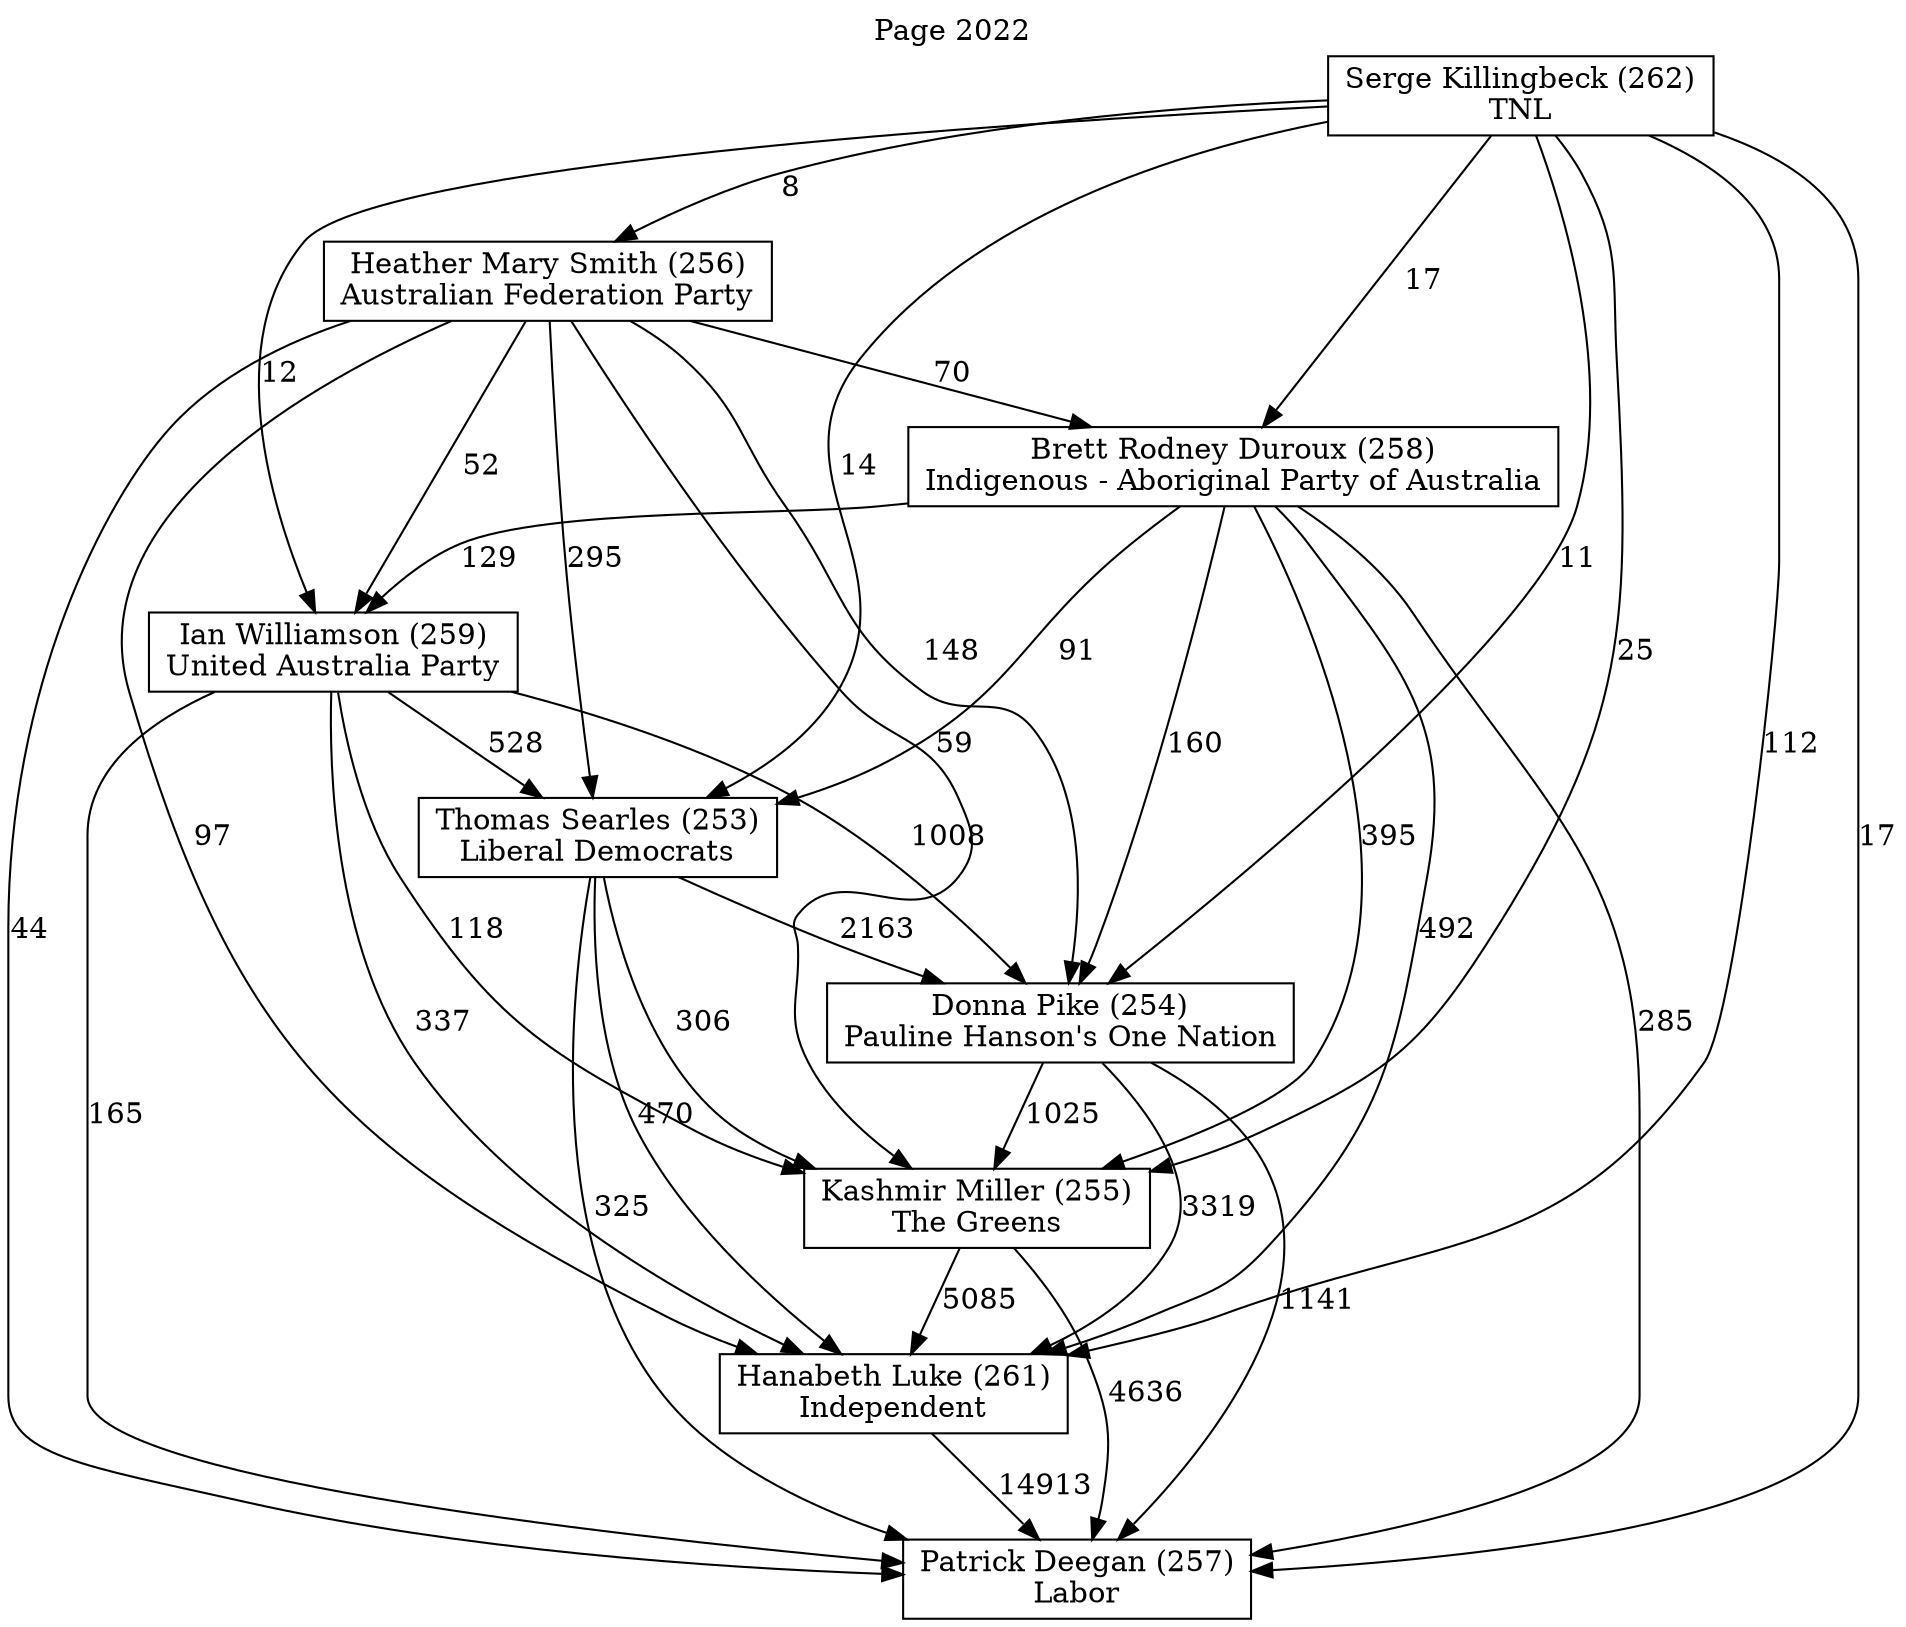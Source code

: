// House preference flow
digraph "Patrick Deegan (257)_Page_2022" {
	graph [label="Page 2022" labelloc=t mclimit=10]
	node [shape=box]
	"Patrick Deegan (257)" [label="Patrick Deegan (257)
Labor"]
	"Hanabeth Luke (261)" [label="Hanabeth Luke (261)
Independent"]
	"Kashmir Miller (255)" [label="Kashmir Miller (255)
The Greens"]
	"Donna Pike (254)" [label="Donna Pike (254)
Pauline Hanson's One Nation"]
	"Thomas Searles (253)" [label="Thomas Searles (253)
Liberal Democrats"]
	"Ian Williamson (259)" [label="Ian Williamson (259)
United Australia Party"]
	"Brett Rodney Duroux (258)" [label="Brett Rodney Duroux (258)
Indigenous - Aboriginal Party of Australia"]
	"Heather Mary Smith (256)" [label="Heather Mary Smith (256)
Australian Federation Party"]
	"Serge Killingbeck (262)" [label="Serge Killingbeck (262)
TNL"]
	"Hanabeth Luke (261)" -> "Patrick Deegan (257)" [label=14913]
	"Kashmir Miller (255)" -> "Hanabeth Luke (261)" [label=5085]
	"Donna Pike (254)" -> "Kashmir Miller (255)" [label=1025]
	"Thomas Searles (253)" -> "Donna Pike (254)" [label=2163]
	"Ian Williamson (259)" -> "Thomas Searles (253)" [label=528]
	"Brett Rodney Duroux (258)" -> "Ian Williamson (259)" [label=129]
	"Heather Mary Smith (256)" -> "Brett Rodney Duroux (258)" [label=70]
	"Serge Killingbeck (262)" -> "Heather Mary Smith (256)" [label=8]
	"Kashmir Miller (255)" -> "Patrick Deegan (257)" [label=4636]
	"Donna Pike (254)" -> "Patrick Deegan (257)" [label=1141]
	"Thomas Searles (253)" -> "Patrick Deegan (257)" [label=325]
	"Ian Williamson (259)" -> "Patrick Deegan (257)" [label=165]
	"Brett Rodney Duroux (258)" -> "Patrick Deegan (257)" [label=285]
	"Heather Mary Smith (256)" -> "Patrick Deegan (257)" [label=44]
	"Serge Killingbeck (262)" -> "Patrick Deegan (257)" [label=17]
	"Serge Killingbeck (262)" -> "Brett Rodney Duroux (258)" [label=17]
	"Heather Mary Smith (256)" -> "Ian Williamson (259)" [label=52]
	"Serge Killingbeck (262)" -> "Ian Williamson (259)" [label=12]
	"Brett Rodney Duroux (258)" -> "Thomas Searles (253)" [label=91]
	"Heather Mary Smith (256)" -> "Thomas Searles (253)" [label=295]
	"Serge Killingbeck (262)" -> "Thomas Searles (253)" [label=14]
	"Ian Williamson (259)" -> "Donna Pike (254)" [label=1008]
	"Brett Rodney Duroux (258)" -> "Donna Pike (254)" [label=160]
	"Heather Mary Smith (256)" -> "Donna Pike (254)" [label=148]
	"Serge Killingbeck (262)" -> "Donna Pike (254)" [label=11]
	"Thomas Searles (253)" -> "Kashmir Miller (255)" [label=306]
	"Ian Williamson (259)" -> "Kashmir Miller (255)" [label=118]
	"Brett Rodney Duroux (258)" -> "Kashmir Miller (255)" [label=395]
	"Heather Mary Smith (256)" -> "Kashmir Miller (255)" [label=59]
	"Serge Killingbeck (262)" -> "Kashmir Miller (255)" [label=25]
	"Donna Pike (254)" -> "Hanabeth Luke (261)" [label=3319]
	"Thomas Searles (253)" -> "Hanabeth Luke (261)" [label=470]
	"Ian Williamson (259)" -> "Hanabeth Luke (261)" [label=337]
	"Brett Rodney Duroux (258)" -> "Hanabeth Luke (261)" [label=492]
	"Heather Mary Smith (256)" -> "Hanabeth Luke (261)" [label=97]
	"Serge Killingbeck (262)" -> "Hanabeth Luke (261)" [label=112]
}
